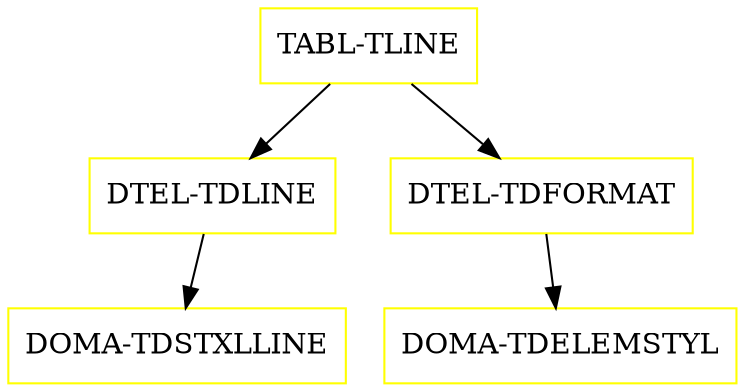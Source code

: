 digraph G {
  "TABL-TLINE" [shape=box,color=yellow];
  "DTEL-TDLINE" [shape=box,color=yellow,URL="./DTEL_TDLINE.html"];
  "DOMA-TDSTXLLINE" [shape=box,color=yellow,URL="./DOMA_TDSTXLLINE.html"];
  "DTEL-TDFORMAT" [shape=box,color=yellow,URL="./DTEL_TDFORMAT.html"];
  "DOMA-TDELEMSTYL" [shape=box,color=yellow,URL="./DOMA_TDELEMSTYL.html"];
  "TABL-TLINE" -> "DTEL-TDFORMAT";
  "TABL-TLINE" -> "DTEL-TDLINE";
  "DTEL-TDLINE" -> "DOMA-TDSTXLLINE";
  "DTEL-TDFORMAT" -> "DOMA-TDELEMSTYL";
}
